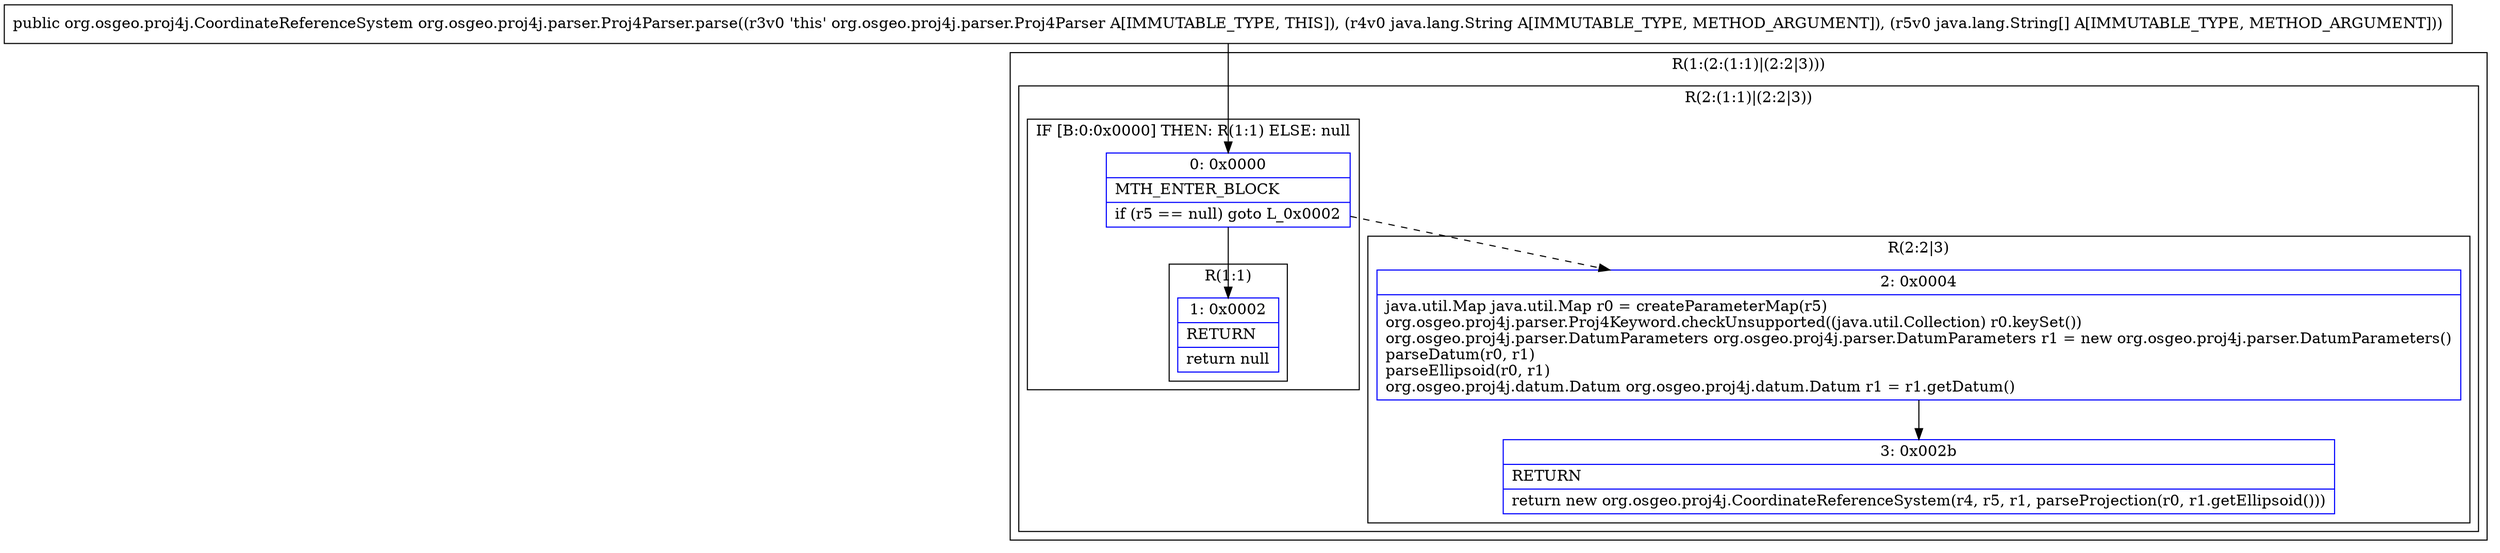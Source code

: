 digraph "CFG fororg.osgeo.proj4j.parser.Proj4Parser.parse(Ljava\/lang\/String;[Ljava\/lang\/String;)Lorg\/osgeo\/proj4j\/CoordinateReferenceSystem;" {
subgraph cluster_Region_429599038 {
label = "R(1:(2:(1:1)|(2:2|3)))";
node [shape=record,color=blue];
subgraph cluster_Region_1299748919 {
label = "R(2:(1:1)|(2:2|3))";
node [shape=record,color=blue];
subgraph cluster_IfRegion_1145145563 {
label = "IF [B:0:0x0000] THEN: R(1:1) ELSE: null";
node [shape=record,color=blue];
Node_0 [shape=record,label="{0\:\ 0x0000|MTH_ENTER_BLOCK\l|if (r5 == null) goto L_0x0002\l}"];
subgraph cluster_Region_195463389 {
label = "R(1:1)";
node [shape=record,color=blue];
Node_1 [shape=record,label="{1\:\ 0x0002|RETURN\l|return null\l}"];
}
}
subgraph cluster_Region_1612685845 {
label = "R(2:2|3)";
node [shape=record,color=blue];
Node_2 [shape=record,label="{2\:\ 0x0004|java.util.Map java.util.Map r0 = createParameterMap(r5)\lorg.osgeo.proj4j.parser.Proj4Keyword.checkUnsupported((java.util.Collection) r0.keySet())\lorg.osgeo.proj4j.parser.DatumParameters org.osgeo.proj4j.parser.DatumParameters r1 = new org.osgeo.proj4j.parser.DatumParameters()\lparseDatum(r0, r1)\lparseEllipsoid(r0, r1)\lorg.osgeo.proj4j.datum.Datum org.osgeo.proj4j.datum.Datum r1 = r1.getDatum()\l}"];
Node_3 [shape=record,label="{3\:\ 0x002b|RETURN\l|return new org.osgeo.proj4j.CoordinateReferenceSystem(r4, r5, r1, parseProjection(r0, r1.getEllipsoid()))\l}"];
}
}
}
MethodNode[shape=record,label="{public org.osgeo.proj4j.CoordinateReferenceSystem org.osgeo.proj4j.parser.Proj4Parser.parse((r3v0 'this' org.osgeo.proj4j.parser.Proj4Parser A[IMMUTABLE_TYPE, THIS]), (r4v0 java.lang.String A[IMMUTABLE_TYPE, METHOD_ARGUMENT]), (r5v0 java.lang.String[] A[IMMUTABLE_TYPE, METHOD_ARGUMENT])) }"];
MethodNode -> Node_0;
Node_0 -> Node_1;
Node_0 -> Node_2[style=dashed];
Node_2 -> Node_3;
}


